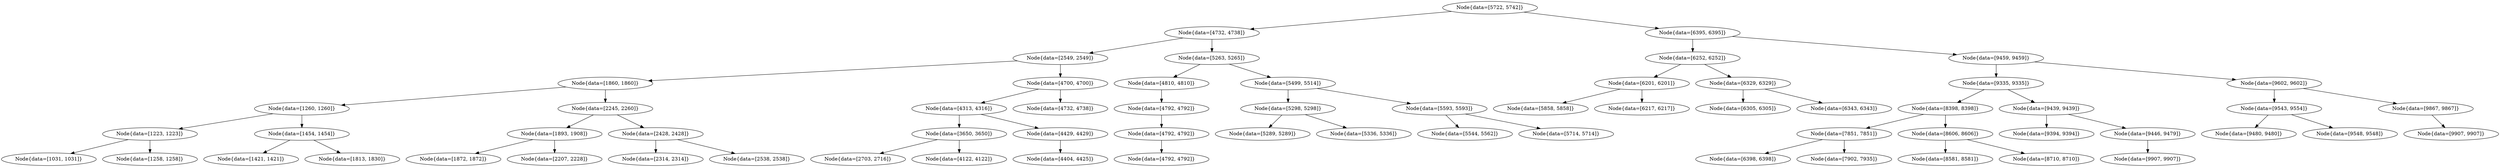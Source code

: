 digraph G{
1729580809 [label="Node{data=[5722, 5742]}"]
1729580809 -> 1292003898
1292003898 [label="Node{data=[4732, 4738]}"]
1292003898 -> 1476648176
1476648176 [label="Node{data=[2549, 2549]}"]
1476648176 -> 1554837653
1554837653 [label="Node{data=[1860, 1860]}"]
1554837653 -> 18780942
18780942 [label="Node{data=[1260, 1260]}"]
18780942 -> 1603496621
1603496621 [label="Node{data=[1223, 1223]}"]
1603496621 -> 422697459
422697459 [label="Node{data=[1031, 1031]}"]
1603496621 -> 572697112
572697112 [label="Node{data=[1258, 1258]}"]
18780942 -> 1473366961
1473366961 [label="Node{data=[1454, 1454]}"]
1473366961 -> 332596708
332596708 [label="Node{data=[1421, 1421]}"]
1473366961 -> 79341612
79341612 [label="Node{data=[1813, 1830]}"]
1554837653 -> 872394953
872394953 [label="Node{data=[2245, 2260]}"]
872394953 -> 1789557060
1789557060 [label="Node{data=[1893, 1908]}"]
1789557060 -> 1633533392
1633533392 [label="Node{data=[1872, 1872]}"]
1789557060 -> 813142559
813142559 [label="Node{data=[2207, 2228]}"]
872394953 -> 2126517536
2126517536 [label="Node{data=[2428, 2428]}"]
2126517536 -> 1192834021
1192834021 [label="Node{data=[2314, 2314]}"]
2126517536 -> 1269216747
1269216747 [label="Node{data=[2538, 2538]}"]
1476648176 -> 1204629994
1204629994 [label="Node{data=[4700, 4700]}"]
1204629994 -> 962221350
962221350 [label="Node{data=[4313, 4316]}"]
962221350 -> 928174067
928174067 [label="Node{data=[3650, 3650]}"]
928174067 -> 1227177247
1227177247 [label="Node{data=[2703, 2716]}"]
928174067 -> 1741227952
1741227952 [label="Node{data=[4122, 4122]}"]
962221350 -> 215063818
215063818 [label="Node{data=[4429, 4429]}"]
215063818 -> 769521204
769521204 [label="Node{data=[4404, 4425]}"]
1204629994 -> 1307634517
1307634517 [label="Node{data=[4732, 4738]}"]
1292003898 -> 1647022556
1647022556 [label="Node{data=[5263, 5265]}"]
1647022556 -> 1645373790
1645373790 [label="Node{data=[4810, 4810]}"]
1645373790 -> 540827518
540827518 [label="Node{data=[4792, 4792]}"]
540827518 -> 1784459887
1784459887 [label="Node{data=[4792, 4792]}"]
1784459887 -> 1422359433
1422359433 [label="Node{data=[4792, 4792]}"]
1647022556 -> 628007126
628007126 [label="Node{data=[5499, 5514]}"]
628007126 -> 1735117994
1735117994 [label="Node{data=[5298, 5298]}"]
1735117994 -> 1756091874
1756091874 [label="Node{data=[5289, 5289]}"]
1735117994 -> 123723853
123723853 [label="Node{data=[5336, 5336]}"]
628007126 -> 1466407008
1466407008 [label="Node{data=[5593, 5593]}"]
1466407008 -> 1859125434
1859125434 [label="Node{data=[5544, 5562]}"]
1466407008 -> 1482873927
1482873927 [label="Node{data=[5714, 5714]}"]
1729580809 -> 549913230
549913230 [label="Node{data=[6395, 6395]}"]
549913230 -> 1258826350
1258826350 [label="Node{data=[6252, 6252]}"]
1258826350 -> 632501861
632501861 [label="Node{data=[6201, 6201]}"]
632501861 -> 1803372144
1803372144 [label="Node{data=[5858, 5858]}"]
632501861 -> 1932983011
1932983011 [label="Node{data=[6217, 6217]}"]
1258826350 -> 2045244849
2045244849 [label="Node{data=[6329, 6329]}"]
2045244849 -> 1172042998
1172042998 [label="Node{data=[6305, 6305]}"]
2045244849 -> 1150575867
1150575867 [label="Node{data=[6343, 6343]}"]
549913230 -> 11632488
11632488 [label="Node{data=[9459, 9459]}"]
11632488 -> 1178421426
1178421426 [label="Node{data=[9335, 9335]}"]
1178421426 -> 1549494471
1549494471 [label="Node{data=[8398, 8398]}"]
1549494471 -> 999259147
999259147 [label="Node{data=[7851, 7851]}"]
999259147 -> 810425901
810425901 [label="Node{data=[6398, 6398]}"]
999259147 -> 471513166
471513166 [label="Node{data=[7902, 7935]}"]
1549494471 -> 453047898
453047898 [label="Node{data=[8606, 8606]}"]
453047898 -> 1538244117
1538244117 [label="Node{data=[8581, 8581]}"]
453047898 -> 458255419
458255419 [label="Node{data=[8710, 8710]}"]
1178421426 -> 1380020183
1380020183 [label="Node{data=[9439, 9439]}"]
1380020183 -> 1324347875
1324347875 [label="Node{data=[9394, 9394]}"]
1380020183 -> 1746317629
1746317629 [label="Node{data=[9446, 9479]}"]
1746317629 -> 1883187632
1883187632 [label="Node{data=[9907, 9907]}"]
11632488 -> 693755831
693755831 [label="Node{data=[9602, 9602]}"]
693755831 -> 403194774
403194774 [label="Node{data=[9543, 9554]}"]
403194774 -> 1170904819
1170904819 [label="Node{data=[9480, 9480]}"]
403194774 -> 1286690131
1286690131 [label="Node{data=[9548, 9548]}"]
693755831 -> 728928021
728928021 [label="Node{data=[9867, 9867]}"]
728928021 -> 1908178206
1908178206 [label="Node{data=[9907, 9907]}"]
}